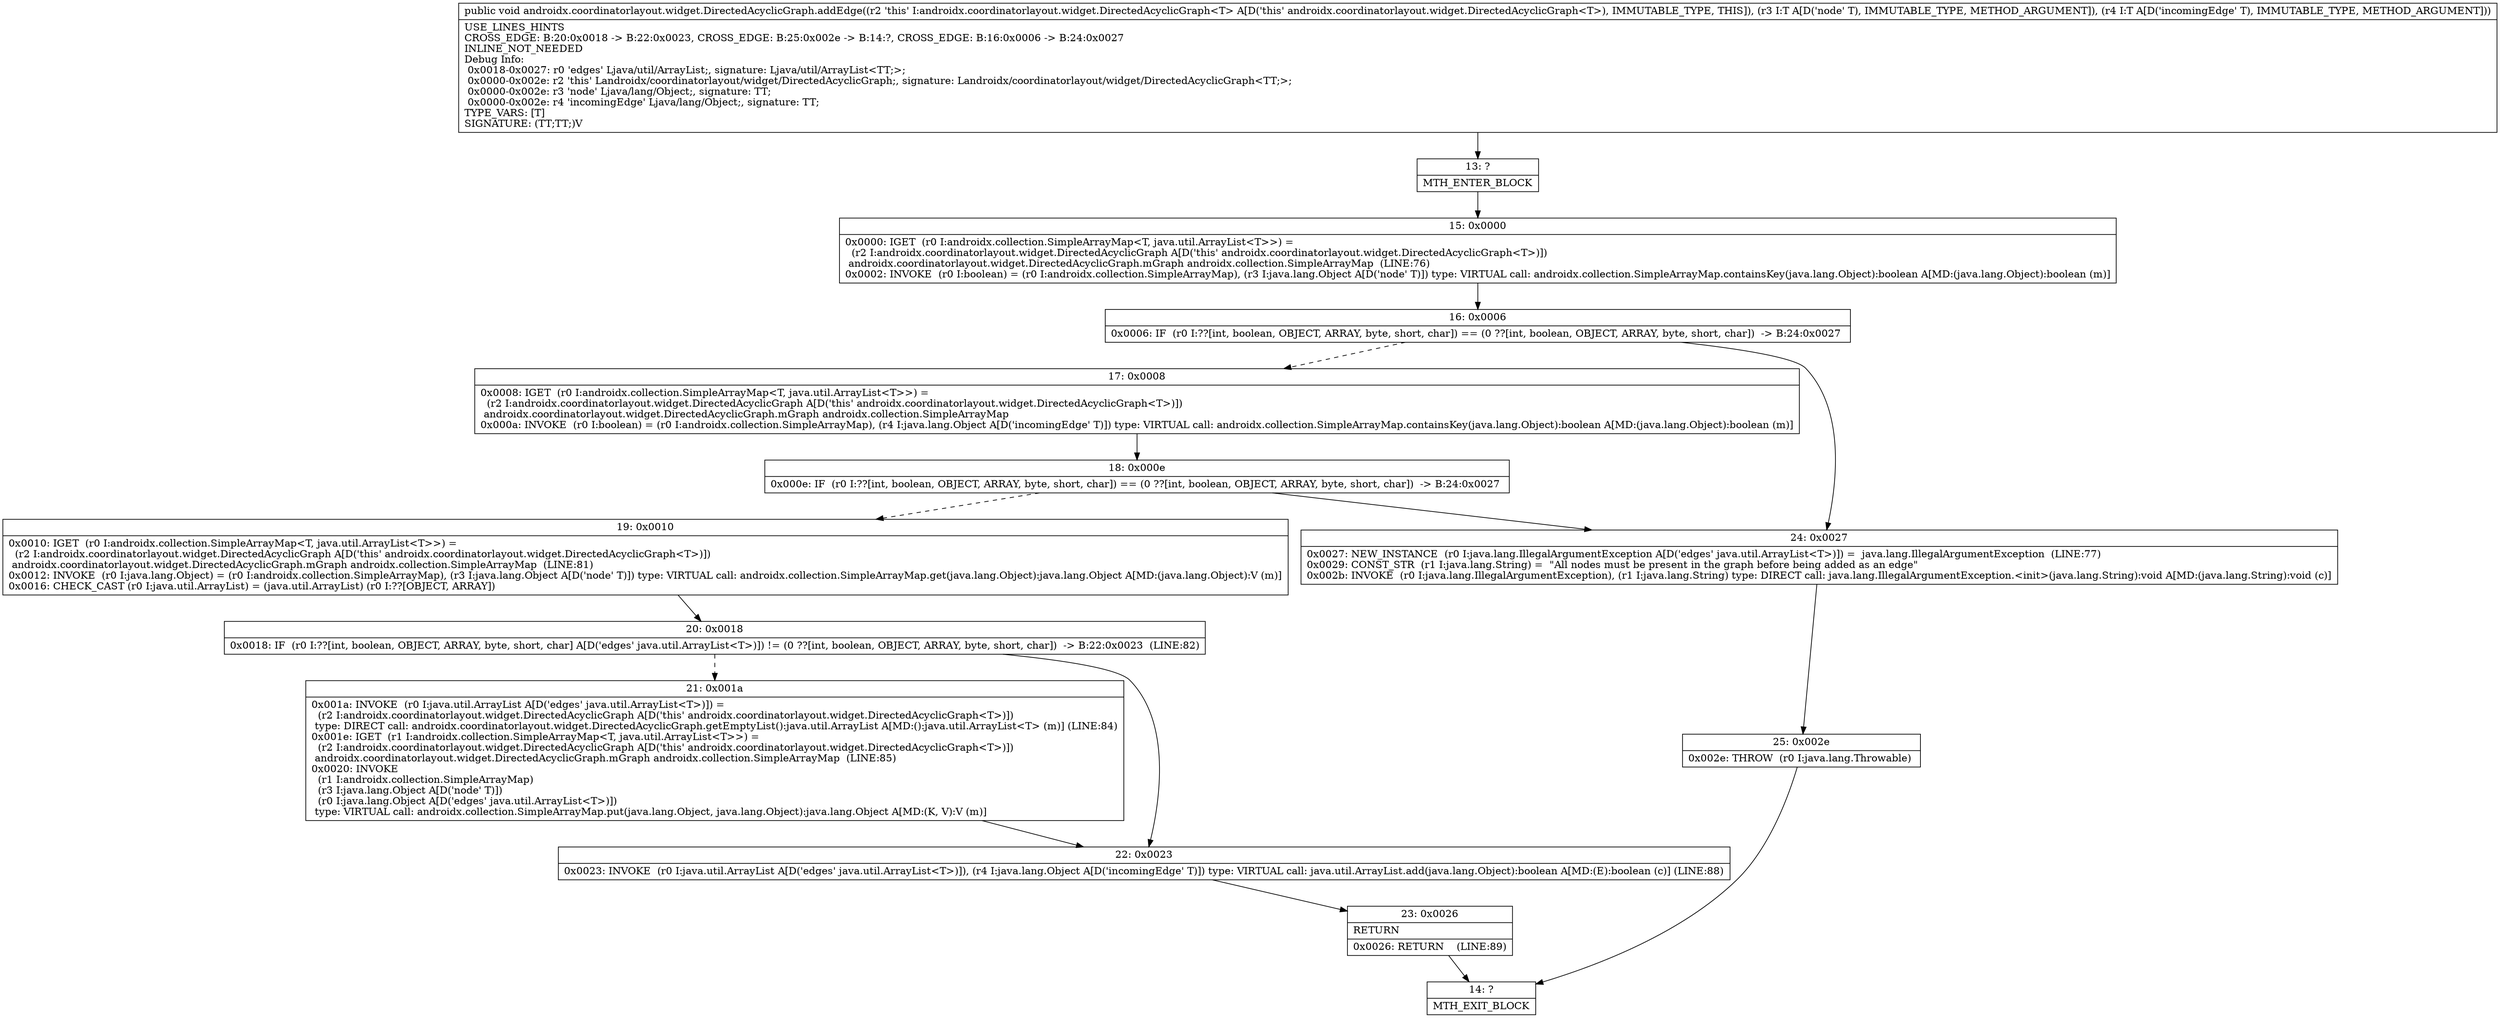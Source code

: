 digraph "CFG forandroidx.coordinatorlayout.widget.DirectedAcyclicGraph.addEdge(Ljava\/lang\/Object;Ljava\/lang\/Object;)V" {
Node_13 [shape=record,label="{13\:\ ?|MTH_ENTER_BLOCK\l}"];
Node_15 [shape=record,label="{15\:\ 0x0000|0x0000: IGET  (r0 I:androidx.collection.SimpleArrayMap\<T, java.util.ArrayList\<T\>\>) = \l  (r2 I:androidx.coordinatorlayout.widget.DirectedAcyclicGraph A[D('this' androidx.coordinatorlayout.widget.DirectedAcyclicGraph\<T\>)])\l androidx.coordinatorlayout.widget.DirectedAcyclicGraph.mGraph androidx.collection.SimpleArrayMap  (LINE:76)\l0x0002: INVOKE  (r0 I:boolean) = (r0 I:androidx.collection.SimpleArrayMap), (r3 I:java.lang.Object A[D('node' T)]) type: VIRTUAL call: androidx.collection.SimpleArrayMap.containsKey(java.lang.Object):boolean A[MD:(java.lang.Object):boolean (m)]\l}"];
Node_16 [shape=record,label="{16\:\ 0x0006|0x0006: IF  (r0 I:??[int, boolean, OBJECT, ARRAY, byte, short, char]) == (0 ??[int, boolean, OBJECT, ARRAY, byte, short, char])  \-\> B:24:0x0027 \l}"];
Node_17 [shape=record,label="{17\:\ 0x0008|0x0008: IGET  (r0 I:androidx.collection.SimpleArrayMap\<T, java.util.ArrayList\<T\>\>) = \l  (r2 I:androidx.coordinatorlayout.widget.DirectedAcyclicGraph A[D('this' androidx.coordinatorlayout.widget.DirectedAcyclicGraph\<T\>)])\l androidx.coordinatorlayout.widget.DirectedAcyclicGraph.mGraph androidx.collection.SimpleArrayMap \l0x000a: INVOKE  (r0 I:boolean) = (r0 I:androidx.collection.SimpleArrayMap), (r4 I:java.lang.Object A[D('incomingEdge' T)]) type: VIRTUAL call: androidx.collection.SimpleArrayMap.containsKey(java.lang.Object):boolean A[MD:(java.lang.Object):boolean (m)]\l}"];
Node_18 [shape=record,label="{18\:\ 0x000e|0x000e: IF  (r0 I:??[int, boolean, OBJECT, ARRAY, byte, short, char]) == (0 ??[int, boolean, OBJECT, ARRAY, byte, short, char])  \-\> B:24:0x0027 \l}"];
Node_19 [shape=record,label="{19\:\ 0x0010|0x0010: IGET  (r0 I:androidx.collection.SimpleArrayMap\<T, java.util.ArrayList\<T\>\>) = \l  (r2 I:androidx.coordinatorlayout.widget.DirectedAcyclicGraph A[D('this' androidx.coordinatorlayout.widget.DirectedAcyclicGraph\<T\>)])\l androidx.coordinatorlayout.widget.DirectedAcyclicGraph.mGraph androidx.collection.SimpleArrayMap  (LINE:81)\l0x0012: INVOKE  (r0 I:java.lang.Object) = (r0 I:androidx.collection.SimpleArrayMap), (r3 I:java.lang.Object A[D('node' T)]) type: VIRTUAL call: androidx.collection.SimpleArrayMap.get(java.lang.Object):java.lang.Object A[MD:(java.lang.Object):V (m)]\l0x0016: CHECK_CAST (r0 I:java.util.ArrayList) = (java.util.ArrayList) (r0 I:??[OBJECT, ARRAY]) \l}"];
Node_20 [shape=record,label="{20\:\ 0x0018|0x0018: IF  (r0 I:??[int, boolean, OBJECT, ARRAY, byte, short, char] A[D('edges' java.util.ArrayList\<T\>)]) != (0 ??[int, boolean, OBJECT, ARRAY, byte, short, char])  \-\> B:22:0x0023  (LINE:82)\l}"];
Node_21 [shape=record,label="{21\:\ 0x001a|0x001a: INVOKE  (r0 I:java.util.ArrayList A[D('edges' java.util.ArrayList\<T\>)]) = \l  (r2 I:androidx.coordinatorlayout.widget.DirectedAcyclicGraph A[D('this' androidx.coordinatorlayout.widget.DirectedAcyclicGraph\<T\>)])\l type: DIRECT call: androidx.coordinatorlayout.widget.DirectedAcyclicGraph.getEmptyList():java.util.ArrayList A[MD:():java.util.ArrayList\<T\> (m)] (LINE:84)\l0x001e: IGET  (r1 I:androidx.collection.SimpleArrayMap\<T, java.util.ArrayList\<T\>\>) = \l  (r2 I:androidx.coordinatorlayout.widget.DirectedAcyclicGraph A[D('this' androidx.coordinatorlayout.widget.DirectedAcyclicGraph\<T\>)])\l androidx.coordinatorlayout.widget.DirectedAcyclicGraph.mGraph androidx.collection.SimpleArrayMap  (LINE:85)\l0x0020: INVOKE  \l  (r1 I:androidx.collection.SimpleArrayMap)\l  (r3 I:java.lang.Object A[D('node' T)])\l  (r0 I:java.lang.Object A[D('edges' java.util.ArrayList\<T\>)])\l type: VIRTUAL call: androidx.collection.SimpleArrayMap.put(java.lang.Object, java.lang.Object):java.lang.Object A[MD:(K, V):V (m)]\l}"];
Node_22 [shape=record,label="{22\:\ 0x0023|0x0023: INVOKE  (r0 I:java.util.ArrayList A[D('edges' java.util.ArrayList\<T\>)]), (r4 I:java.lang.Object A[D('incomingEdge' T)]) type: VIRTUAL call: java.util.ArrayList.add(java.lang.Object):boolean A[MD:(E):boolean (c)] (LINE:88)\l}"];
Node_23 [shape=record,label="{23\:\ 0x0026|RETURN\l|0x0026: RETURN    (LINE:89)\l}"];
Node_14 [shape=record,label="{14\:\ ?|MTH_EXIT_BLOCK\l}"];
Node_24 [shape=record,label="{24\:\ 0x0027|0x0027: NEW_INSTANCE  (r0 I:java.lang.IllegalArgumentException A[D('edges' java.util.ArrayList\<T\>)]) =  java.lang.IllegalArgumentException  (LINE:77)\l0x0029: CONST_STR  (r1 I:java.lang.String) =  \"All nodes must be present in the graph before being added as an edge\" \l0x002b: INVOKE  (r0 I:java.lang.IllegalArgumentException), (r1 I:java.lang.String) type: DIRECT call: java.lang.IllegalArgumentException.\<init\>(java.lang.String):void A[MD:(java.lang.String):void (c)]\l}"];
Node_25 [shape=record,label="{25\:\ 0x002e|0x002e: THROW  (r0 I:java.lang.Throwable) \l}"];
MethodNode[shape=record,label="{public void androidx.coordinatorlayout.widget.DirectedAcyclicGraph.addEdge((r2 'this' I:androidx.coordinatorlayout.widget.DirectedAcyclicGraph\<T\> A[D('this' androidx.coordinatorlayout.widget.DirectedAcyclicGraph\<T\>), IMMUTABLE_TYPE, THIS]), (r3 I:T A[D('node' T), IMMUTABLE_TYPE, METHOD_ARGUMENT]), (r4 I:T A[D('incomingEdge' T), IMMUTABLE_TYPE, METHOD_ARGUMENT]))  | USE_LINES_HINTS\lCROSS_EDGE: B:20:0x0018 \-\> B:22:0x0023, CROSS_EDGE: B:25:0x002e \-\> B:14:?, CROSS_EDGE: B:16:0x0006 \-\> B:24:0x0027\lINLINE_NOT_NEEDED\lDebug Info:\l  0x0018\-0x0027: r0 'edges' Ljava\/util\/ArrayList;, signature: Ljava\/util\/ArrayList\<TT;\>;\l  0x0000\-0x002e: r2 'this' Landroidx\/coordinatorlayout\/widget\/DirectedAcyclicGraph;, signature: Landroidx\/coordinatorlayout\/widget\/DirectedAcyclicGraph\<TT;\>;\l  0x0000\-0x002e: r3 'node' Ljava\/lang\/Object;, signature: TT;\l  0x0000\-0x002e: r4 'incomingEdge' Ljava\/lang\/Object;, signature: TT;\lTYPE_VARS: [T]\lSIGNATURE: (TT;TT;)V\l}"];
MethodNode -> Node_13;Node_13 -> Node_15;
Node_15 -> Node_16;
Node_16 -> Node_17[style=dashed];
Node_16 -> Node_24;
Node_17 -> Node_18;
Node_18 -> Node_19[style=dashed];
Node_18 -> Node_24;
Node_19 -> Node_20;
Node_20 -> Node_21[style=dashed];
Node_20 -> Node_22;
Node_21 -> Node_22;
Node_22 -> Node_23;
Node_23 -> Node_14;
Node_24 -> Node_25;
Node_25 -> Node_14;
}

